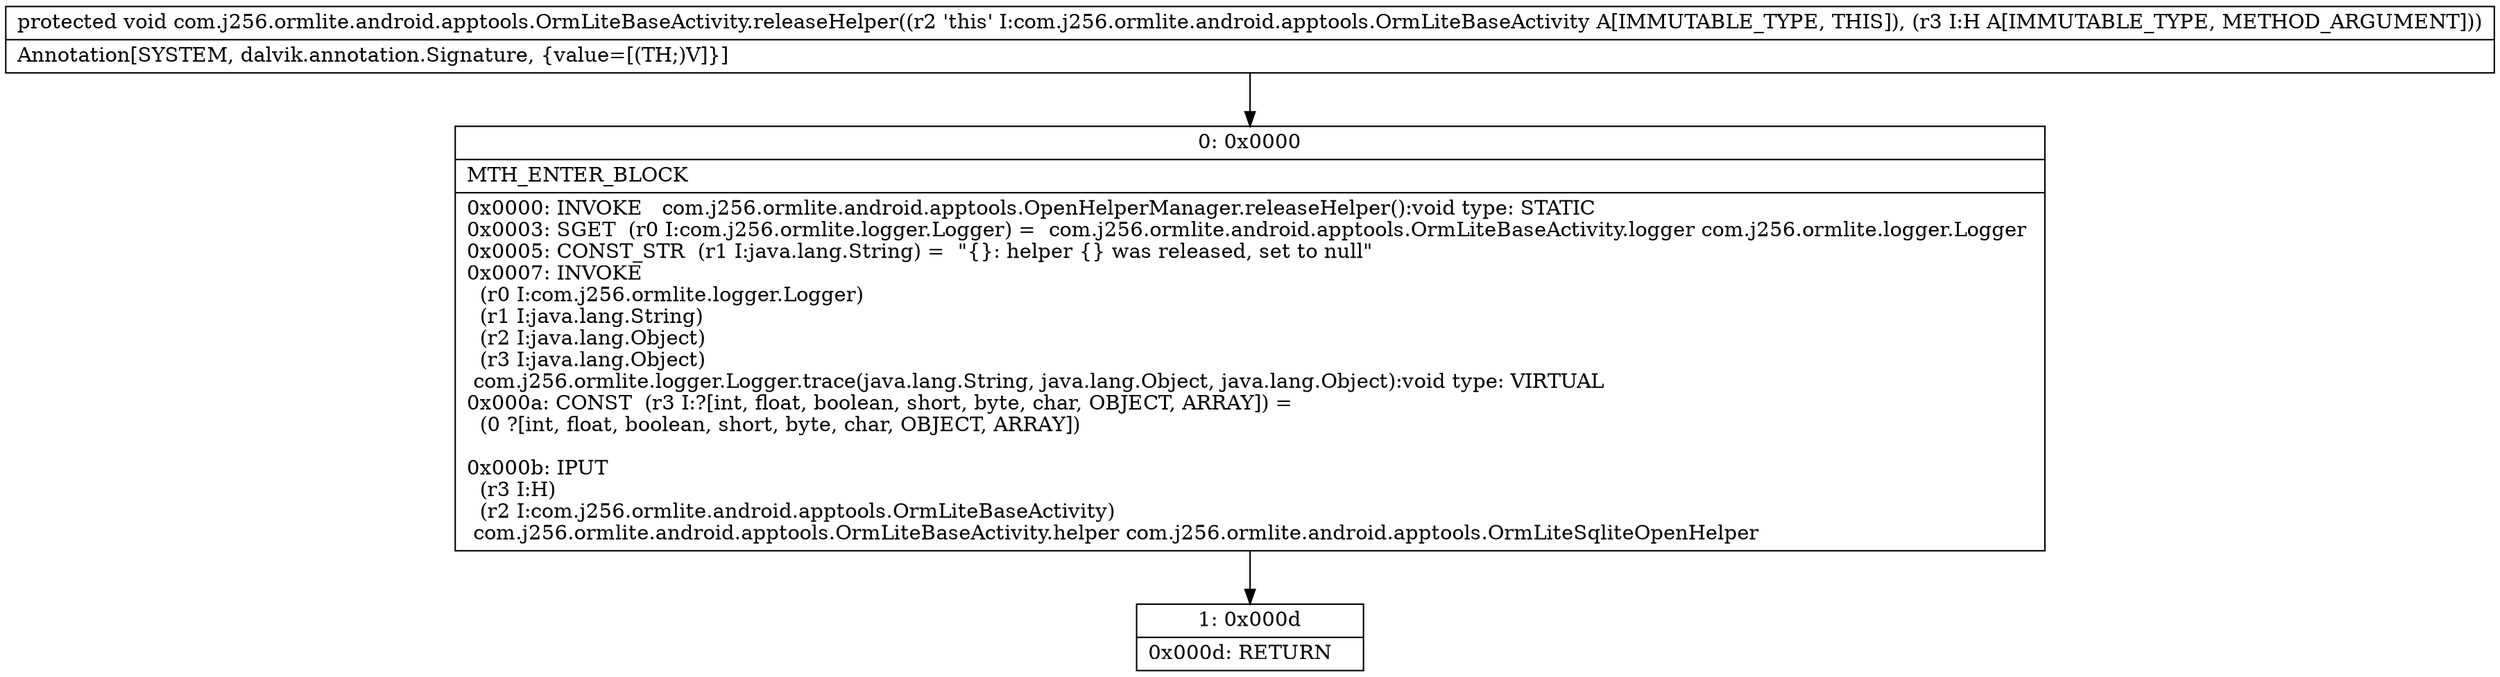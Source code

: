 digraph "CFG forcom.j256.ormlite.android.apptools.OrmLiteBaseActivity.releaseHelper(Lcom\/j256\/ormlite\/android\/apptools\/OrmLiteSqliteOpenHelper;)V" {
Node_0 [shape=record,label="{0\:\ 0x0000|MTH_ENTER_BLOCK\l|0x0000: INVOKE   com.j256.ormlite.android.apptools.OpenHelperManager.releaseHelper():void type: STATIC \l0x0003: SGET  (r0 I:com.j256.ormlite.logger.Logger) =  com.j256.ormlite.android.apptools.OrmLiteBaseActivity.logger com.j256.ormlite.logger.Logger \l0x0005: CONST_STR  (r1 I:java.lang.String) =  \"\{\}: helper \{\} was released, set to null\" \l0x0007: INVOKE  \l  (r0 I:com.j256.ormlite.logger.Logger)\l  (r1 I:java.lang.String)\l  (r2 I:java.lang.Object)\l  (r3 I:java.lang.Object)\l com.j256.ormlite.logger.Logger.trace(java.lang.String, java.lang.Object, java.lang.Object):void type: VIRTUAL \l0x000a: CONST  (r3 I:?[int, float, boolean, short, byte, char, OBJECT, ARRAY]) = \l  (0 ?[int, float, boolean, short, byte, char, OBJECT, ARRAY])\l \l0x000b: IPUT  \l  (r3 I:H)\l  (r2 I:com.j256.ormlite.android.apptools.OrmLiteBaseActivity)\l com.j256.ormlite.android.apptools.OrmLiteBaseActivity.helper com.j256.ormlite.android.apptools.OrmLiteSqliteOpenHelper \l}"];
Node_1 [shape=record,label="{1\:\ 0x000d|0x000d: RETURN   \l}"];
MethodNode[shape=record,label="{protected void com.j256.ormlite.android.apptools.OrmLiteBaseActivity.releaseHelper((r2 'this' I:com.j256.ormlite.android.apptools.OrmLiteBaseActivity A[IMMUTABLE_TYPE, THIS]), (r3 I:H A[IMMUTABLE_TYPE, METHOD_ARGUMENT]))  | Annotation[SYSTEM, dalvik.annotation.Signature, \{value=[(TH;)V]\}]\l}"];
MethodNode -> Node_0;
Node_0 -> Node_1;
}


